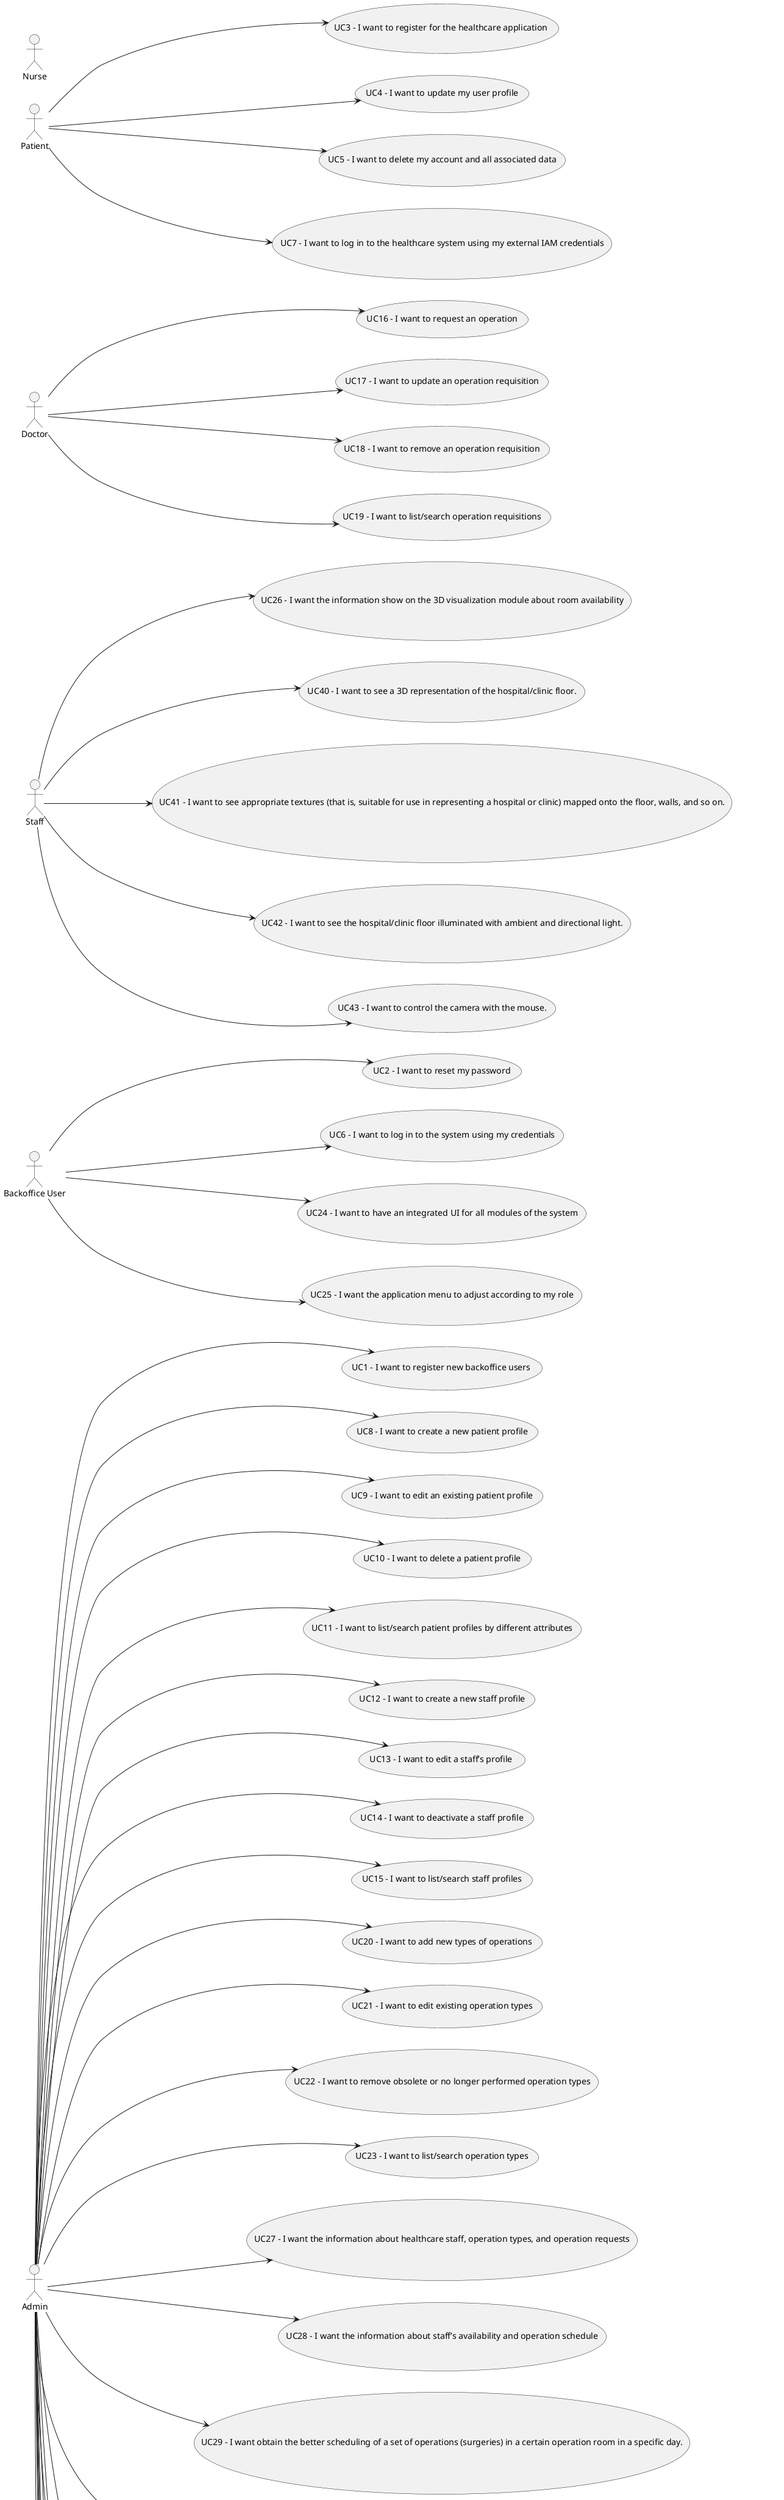 @startuml
'skinparam monochrome true
skinparam packageStyle rectangle
'skinparam shadowing false


'title Use Case Diagram Example

left to right direction

actor "Admin" as ADM
actor "Backoffice User" as BOU
actor "Staff" as STF
actor "Doctor" as DOC
actor "Patient" as PAT
actor "Nurse" as NU


usecase "UC1 - I want to register new backoffice users " as UC1
usecase "UC2 - I want to reset my password" as UC2
usecase "UC3 - I want to register for the healthcare application " as UC3
usecase "UC4 - I want to update my user profile" as UC4
usecase "UC5 - I want to delete my account and all associated data" as UC5
usecase "UC6 - I want to log in to the system using my credentials" as UC6
usecase "UC7 - I want to log in to the healthcare system using my external IAM credentials" as UC7
usecase "UC8 - I want to create a new patient profile" as UC8
usecase "UC9 - I want to edit an existing patient profile" as UC9
usecase "UC10 - I want to delete a patient profile" as UC10
usecase "UC11 - I want to list/search patient profiles by different attributes" as UC11
usecase "UC12 - I want to create a new staff profile" as UC12
usecase "UC13 - I want to edit a staff’s profile " as UC13
usecase "UC14 - I want to deactivate a staff profile" as UC14
usecase "UC15 - I want to list/search staff profiles" as UC15
usecase "UC16 - I want to request an operation" as UC16
usecase "UC17 - I want to update an operation requisition" as UC17
usecase "UC18 - I want to remove an operation requisition" as UC18
usecase "UC19 - I want to list/search operation requisitions" as UC19
usecase "UC20 - I want to add new types of operations" as UC20
usecase "UC21 - I want to edit existing operation types" as UC21
usecase "UC22 - I want to remove obsolete or no longer performed operation types" as UC22
usecase "UC23 - I want to list/search operation types" as UC23
usecase "UC24 - I want to have an integrated UI for all modules of the system" as UC24
usecase "UC25 - I want the application menu to adjust according to my role" as UC25
usecase "UC26 - I want the information show on the 3D visualization module about room availability" as UC26
usecase "UC27 - I want the information about healthcare staff, operation types, and operation requests" as UC27
usecase "UC28 - I want the information about staff’s availability and operation schedule" as UC28
usecase "UC29 - I want obtain the better scheduling of a set of operations (surgeries) in a certain operation room in a specific day." as UC29
usecase "UC30 - I want to know till what dimension in terms of number of surgeries is possible to ask for the better solution." as UC30
usecase "UC31 - I want to obtain a good schedule, not necessarily the better, in useful time to be adopted." as UC31
usecase "UC32 - I want the deployment of one of the RFP modules in a DEI VM to be systematic, validating it on a scheduled basis with the test plan." as UC32
usecase "UC33 - I only want  clients on the DEI's internal network (wired or via VPN) to be able to access the solution." as UC33
usecase "UC34 - I want tt the clients listed in the requirement 6.3.2 to be able to be defined by simply changing a text file." as UC34
usecase "UC35 - I want to identify and quantify the risks involved in the recommended solution." as UC35
usecase "UC36 - I want to define the MBCO (Minimum Business Continuity Objective) to propose to stakeholders" as UC36
usecase "UC37 - I want a backup strategy to be proposed, justified and implemented that minimizes RPO (Recovery Point Objective) and WRT (Work Recovery Time)." as UC37
usecase "UC38 - I want to define a public folder for all users registered on the system, where they can read whatever is placed there" as UC38
usecase "UC39 - I want  to get users with more than 3 incorrect accesses attempts." as UC39
usecase "UC40 - I want to see a 3D representation of the hospital/clinic floor." as UC40
usecase "UC41 - I want to see appropriate textures (that is, suitable for use in representing a hospital or clinic) mapped onto the floor, walls, and so on." as UC41
usecase "UC42 - I want to see the hospital/clinic floor illuminated with ambient and directional light." as UC42
usecase "UC43 - I want to control the camera with the mouse." as UC43
usecase "UC44 - I want to be sure that the team has good knowledge of the project, how it may affect patients' personal data and if the processing is done according to the law." as UC44
usecase "UC45 - I want to notify both users and the responsible authority in case of a data breach, so that I comply with GDPR’s breach notification requirements." as UC45

'TODO: adicionar as US da UI



ADM --> UC1
BOU --> UC2
PAT --> UC3
PAT --> UC4
PAT --> UC5
BOU --> UC6
PAT --> UC7
ADM --> UC8
ADM --> UC9
ADM --> UC10
ADM --> UC11
ADM --> UC12
ADM --> UC13
ADM --> UC14
ADM --> UC15
DOC --> UC16
DOC --> UC17
DOC --> UC18
DOC --> UC19
ADM --> UC20
ADM --> UC21
ADM --> UC22
ADM --> UC23
BOU --> UC24
BOU --> UC25
STF --> UC26
ADM --> UC27
ADM --> UC28
ADM --> UC29
ADM --> UC30
ADM --> UC31
ADM --> UC32
ADM --> UC33
ADM --> UC34
ADM --> UC35
ADM --> UC36
ADM --> UC37
ADM --> UC38
ADM --> UC39
STF --> UC40
STF --> UC41
STF --> UC42
STF --> UC43
ADM --> UC44
ADM --> UC45

@enduml